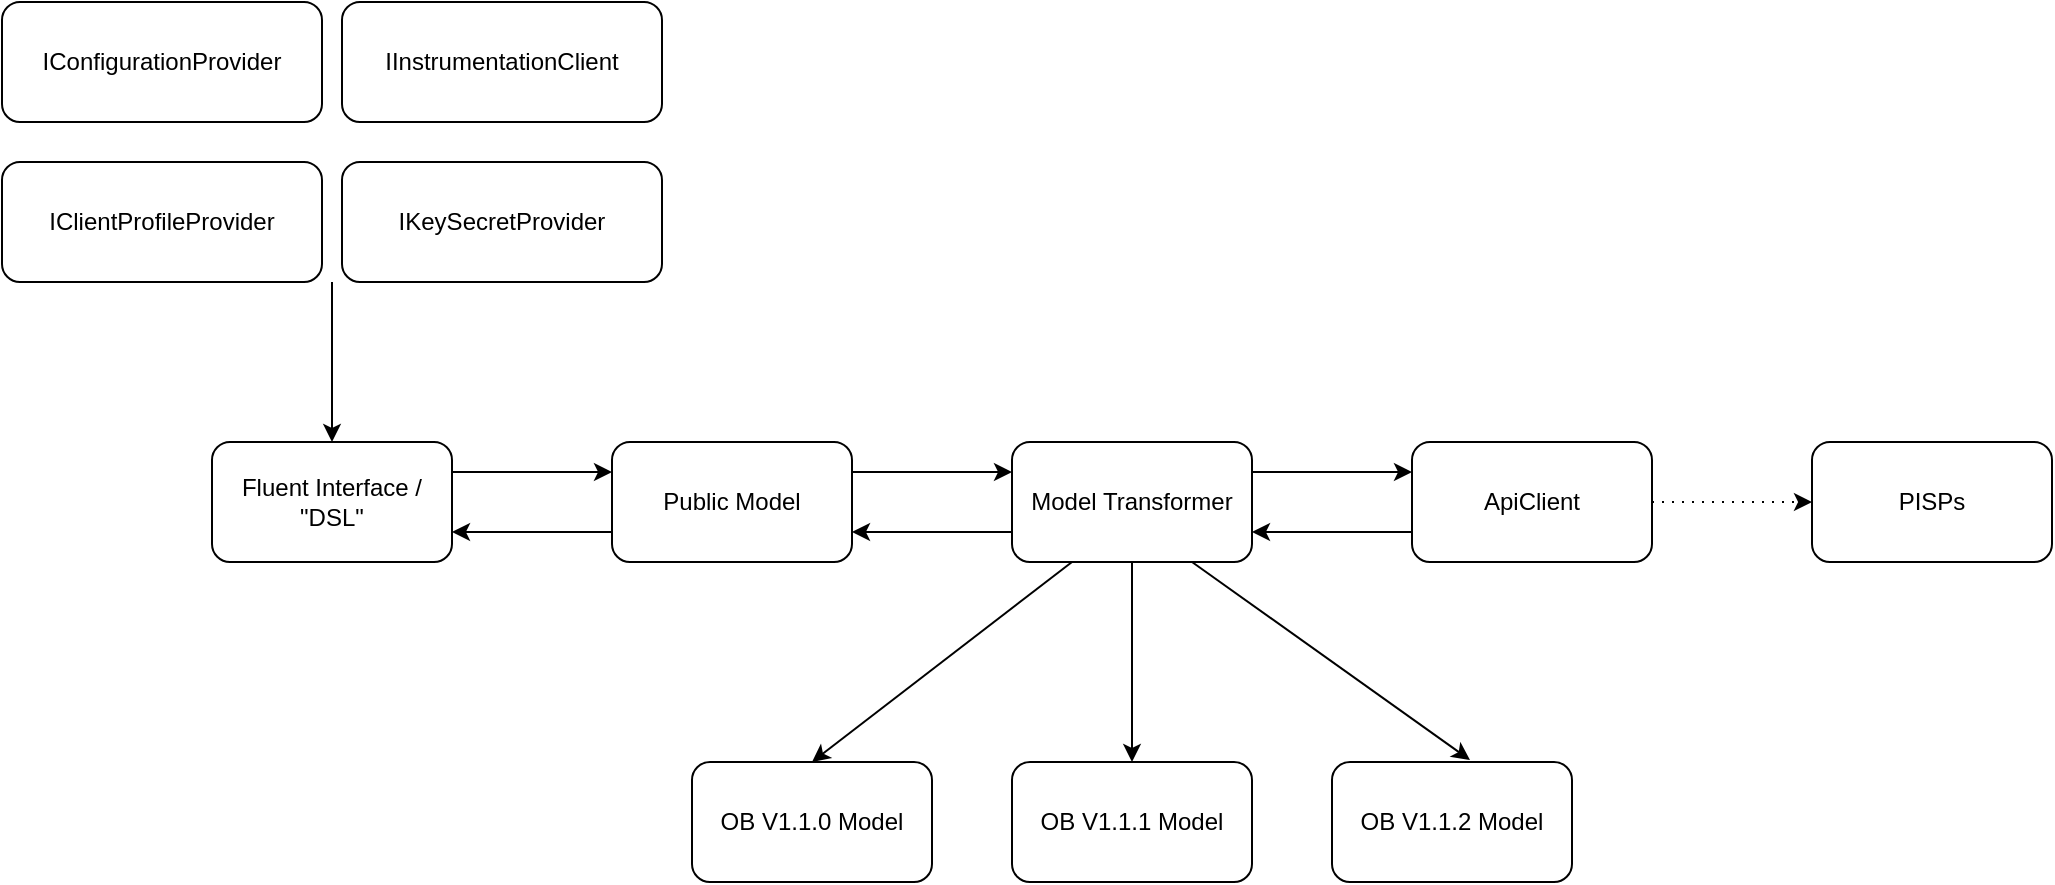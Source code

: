 <mxfile version="12.3.9" type="device" pages="3"><diagram id="hMuEL43GlClVCZDDd5js" name="Core library compents"><mxGraphModel dx="1424" dy="770" grid="1" gridSize="10" guides="1" tooltips="1" connect="1" arrows="1" fold="1" page="1" pageScale="1" pageWidth="1169" pageHeight="827" math="0" shadow="0"><root><mxCell id="0"/><mxCell id="1" parent="0"/><mxCell id="orxpUGNp9R5w80KXVL8t-5" value="Fluent Interface / &lt;br&gt;&quot;DSL&quot;" style="rounded=1;whiteSpace=wrap;html=1;" vertex="1" parent="1"><mxGeometry x="140" y="270" width="120" height="60" as="geometry"/></mxCell><mxCell id="orxpUGNp9R5w80KXVL8t-6" value="Public Model" style="rounded=1;whiteSpace=wrap;html=1;" vertex="1" parent="1"><mxGeometry x="340" y="270" width="120" height="60" as="geometry"/></mxCell><mxCell id="orxpUGNp9R5w80KXVL8t-8" value="OB V1.1.0  Model" style="rounded=1;whiteSpace=wrap;html=1;" vertex="1" parent="1"><mxGeometry x="380" y="430" width="120" height="60" as="geometry"/></mxCell><mxCell id="orxpUGNp9R5w80KXVL8t-9" value="OB V1.1.1 Model" style="rounded=1;whiteSpace=wrap;html=1;" vertex="1" parent="1"><mxGeometry x="540" y="430" width="120" height="60" as="geometry"/></mxCell><mxCell id="orxpUGNp9R5w80KXVL8t-10" value="OB V1.1.2 Model" style="rounded=1;whiteSpace=wrap;html=1;" vertex="1" parent="1"><mxGeometry x="700" y="430" width="120" height="60" as="geometry"/></mxCell><mxCell id="orxpUGNp9R5w80KXVL8t-11" value="" style="endArrow=classic;html=1;entryX=0;entryY=0.25;entryDx=0;entryDy=0;exitX=1;exitY=0.25;exitDx=0;exitDy=0;" edge="1" parent="1" source="orxpUGNp9R5w80KXVL8t-5" target="orxpUGNp9R5w80KXVL8t-6"><mxGeometry width="50" height="50" relative="1" as="geometry"><mxPoint x="180" y="410" as="sourcePoint"/><mxPoint x="230" y="360" as="targetPoint"/></mxGeometry></mxCell><mxCell id="orxpUGNp9R5w80KXVL8t-12" value="PISPs" style="rounded=1;whiteSpace=wrap;html=1;" vertex="1" parent="1"><mxGeometry x="940" y="270" width="120" height="60" as="geometry"/></mxCell><mxCell id="orxpUGNp9R5w80KXVL8t-13" value="" style="endArrow=classic;html=1;entryX=0;entryY=0.25;entryDx=0;entryDy=0;exitX=1;exitY=0.25;exitDx=0;exitDy=0;" edge="1" parent="1" source="orxpUGNp9R5w80KXVL8t-6" target="orxpUGNp9R5w80KXVL8t-24"><mxGeometry width="50" height="50" relative="1" as="geometry"><mxPoint x="460" y="260" as="sourcePoint"/><mxPoint x="540" y="300" as="targetPoint"/></mxGeometry></mxCell><mxCell id="orxpUGNp9R5w80KXVL8t-14" value="" style="endArrow=classic;html=1;entryX=0.5;entryY=0;entryDx=0;entryDy=0;exitX=0.25;exitY=1;exitDx=0;exitDy=0;" edge="1" parent="1" target="orxpUGNp9R5w80KXVL8t-8"><mxGeometry width="50" height="50" relative="1" as="geometry"><mxPoint x="570" y="330" as="sourcePoint"/><mxPoint x="770" y="270" as="targetPoint"/></mxGeometry></mxCell><mxCell id="orxpUGNp9R5w80KXVL8t-15" value="" style="endArrow=classic;html=1;entryX=0.5;entryY=0;entryDx=0;entryDy=0;exitX=0.5;exitY=1;exitDx=0;exitDy=0;" edge="1" parent="1" target="orxpUGNp9R5w80KXVL8t-9"><mxGeometry width="50" height="50" relative="1" as="geometry"><mxPoint x="600" y="330" as="sourcePoint"/><mxPoint x="800" y="310" as="targetPoint"/></mxGeometry></mxCell><mxCell id="orxpUGNp9R5w80KXVL8t-16" value="" style="endArrow=classic;html=1;entryX=0.575;entryY=-0.017;entryDx=0;entryDy=0;entryPerimeter=0;exitX=0.75;exitY=1;exitDx=0;exitDy=0;" edge="1" parent="1" target="orxpUGNp9R5w80KXVL8t-10"><mxGeometry width="50" height="50" relative="1" as="geometry"><mxPoint x="630" y="330" as="sourcePoint"/><mxPoint x="740" y="320" as="targetPoint"/></mxGeometry></mxCell><mxCell id="orxpUGNp9R5w80KXVL8t-18" value="" style="endArrow=classic;html=1;dashed=1;dashPattern=1 4;entryX=0;entryY=0.5;entryDx=0;entryDy=0;exitX=1;exitY=0.5;exitDx=0;exitDy=0;" edge="1" parent="1" source="orxpUGNp9R5w80KXVL8t-23" target="orxpUGNp9R5w80KXVL8t-12"><mxGeometry width="50" height="50" relative="1" as="geometry"><mxPoint x="660" y="300" as="sourcePoint"/><mxPoint x="790" y="230" as="targetPoint"/></mxGeometry></mxCell><mxCell id="orxpUGNp9R5w80KXVL8t-19" value="IConfigurationProvider" style="rounded=1;whiteSpace=wrap;html=1;" vertex="1" parent="1"><mxGeometry x="35" y="50" width="160" height="60" as="geometry"/></mxCell><mxCell id="orxpUGNp9R5w80KXVL8t-20" value="IInstrumentationClient" style="rounded=1;whiteSpace=wrap;html=1;" vertex="1" parent="1"><mxGeometry x="205" y="50" width="160" height="60" as="geometry"/></mxCell><mxCell id="orxpUGNp9R5w80KXVL8t-21" value="IClientProfileProvider" style="rounded=1;whiteSpace=wrap;html=1;" vertex="1" parent="1"><mxGeometry x="35" y="130" width="160" height="60" as="geometry"/></mxCell><mxCell id="orxpUGNp9R5w80KXVL8t-22" value="&lt;div&gt;IKeySecretProvider&lt;/div&gt;" style="rounded=1;whiteSpace=wrap;html=1;" vertex="1" parent="1"><mxGeometry x="205" y="130" width="160" height="60" as="geometry"/></mxCell><mxCell id="orxpUGNp9R5w80KXVL8t-23" value="ApiClient" style="rounded=1;whiteSpace=wrap;html=1;" vertex="1" parent="1"><mxGeometry x="740" y="270" width="120" height="60" as="geometry"/></mxCell><mxCell id="orxpUGNp9R5w80KXVL8t-24" value="Model Transformer" style="rounded=1;whiteSpace=wrap;html=1;" vertex="1" parent="1"><mxGeometry x="540" y="270" width="120" height="60" as="geometry"/></mxCell><mxCell id="orxpUGNp9R5w80KXVL8t-25" value="" style="endArrow=classic;html=1;entryX=0;entryY=0.25;entryDx=0;entryDy=0;exitX=1;exitY=0.25;exitDx=0;exitDy=0;" edge="1" parent="1" source="orxpUGNp9R5w80KXVL8t-24" target="orxpUGNp9R5w80KXVL8t-23"><mxGeometry width="50" height="50" relative="1" as="geometry"><mxPoint x="680" y="320" as="sourcePoint"/><mxPoint x="800" y="320" as="targetPoint"/></mxGeometry></mxCell><mxCell id="orxpUGNp9R5w80KXVL8t-28" value="" style="endArrow=classic;html=1;entryX=1;entryY=0.75;entryDx=0;entryDy=0;exitX=0;exitY=0.75;exitDx=0;exitDy=0;" edge="1" parent="1" source="orxpUGNp9R5w80KXVL8t-6" target="orxpUGNp9R5w80KXVL8t-5"><mxGeometry width="50" height="50" relative="1" as="geometry"><mxPoint x="190" y="380" as="sourcePoint"/><mxPoint x="310" y="380" as="targetPoint"/></mxGeometry></mxCell><mxCell id="orxpUGNp9R5w80KXVL8t-29" value="" style="endArrow=classic;html=1;entryX=1;entryY=0.75;entryDx=0;entryDy=0;exitX=0;exitY=0.75;exitDx=0;exitDy=0;" edge="1" parent="1" source="orxpUGNp9R5w80KXVL8t-24" target="orxpUGNp9R5w80KXVL8t-6"><mxGeometry width="50" height="50" relative="1" as="geometry"><mxPoint x="510" y="330" as="sourcePoint"/><mxPoint x="420" y="310" as="targetPoint"/></mxGeometry></mxCell><mxCell id="orxpUGNp9R5w80KXVL8t-30" value="" style="endArrow=classic;html=1;entryX=1;entryY=0.75;entryDx=0;entryDy=0;exitX=0;exitY=0.75;exitDx=0;exitDy=0;" edge="1" parent="1" source="orxpUGNp9R5w80KXVL8t-23" target="orxpUGNp9R5w80KXVL8t-24"><mxGeometry width="50" height="50" relative="1" as="geometry"><mxPoint x="770" y="240" as="sourcePoint"/><mxPoint x="650" y="240" as="targetPoint"/></mxGeometry></mxCell><mxCell id="orxpUGNp9R5w80KXVL8t-31" value="" style="endArrow=classic;html=1;entryX=0.5;entryY=0;entryDx=0;entryDy=0;" edge="1" parent="1" target="orxpUGNp9R5w80KXVL8t-5"><mxGeometry width="50" height="50" relative="1" as="geometry"><mxPoint x="200" y="190" as="sourcePoint"/><mxPoint x="230" y="200" as="targetPoint"/></mxGeometry></mxCell></root></mxGraphModel></diagram><diagram id="Yv-IDJzmHLp73iyZu4fM" name="ASP.NET extension"><mxGraphModel dx="1424" dy="770" grid="1" gridSize="10" guides="1" tooltips="1" connect="1" arrows="1" fold="1" page="1" pageScale="1" pageWidth="1169" pageHeight="827" math="0" shadow="0"><root><mxCell id="XaHfZCyp3VBPWMPDfZev-0"/><mxCell id="XaHfZCyp3VBPWMPDfZev-1" parent="XaHfZCyp3VBPWMPDfZev-0"/></root></mxGraphModel></diagram><diagram id="HQFnYQLv-dsdC8omPsZr" name="Azure extensions"><mxGraphModel dx="1424" dy="770" grid="1" gridSize="10" guides="1" tooltips="1" connect="1" arrows="1" fold="1" page="1" pageScale="1" pageWidth="1169" pageHeight="827" math="0" shadow="0"><root><mxCell id="uZXHNvQA7f0bRk0JnNvp-0"/><mxCell id="uZXHNvQA7f0bRk0JnNvp-1" parent="uZXHNvQA7f0bRk0JnNvp-0"/></root></mxGraphModel></diagram></mxfile>